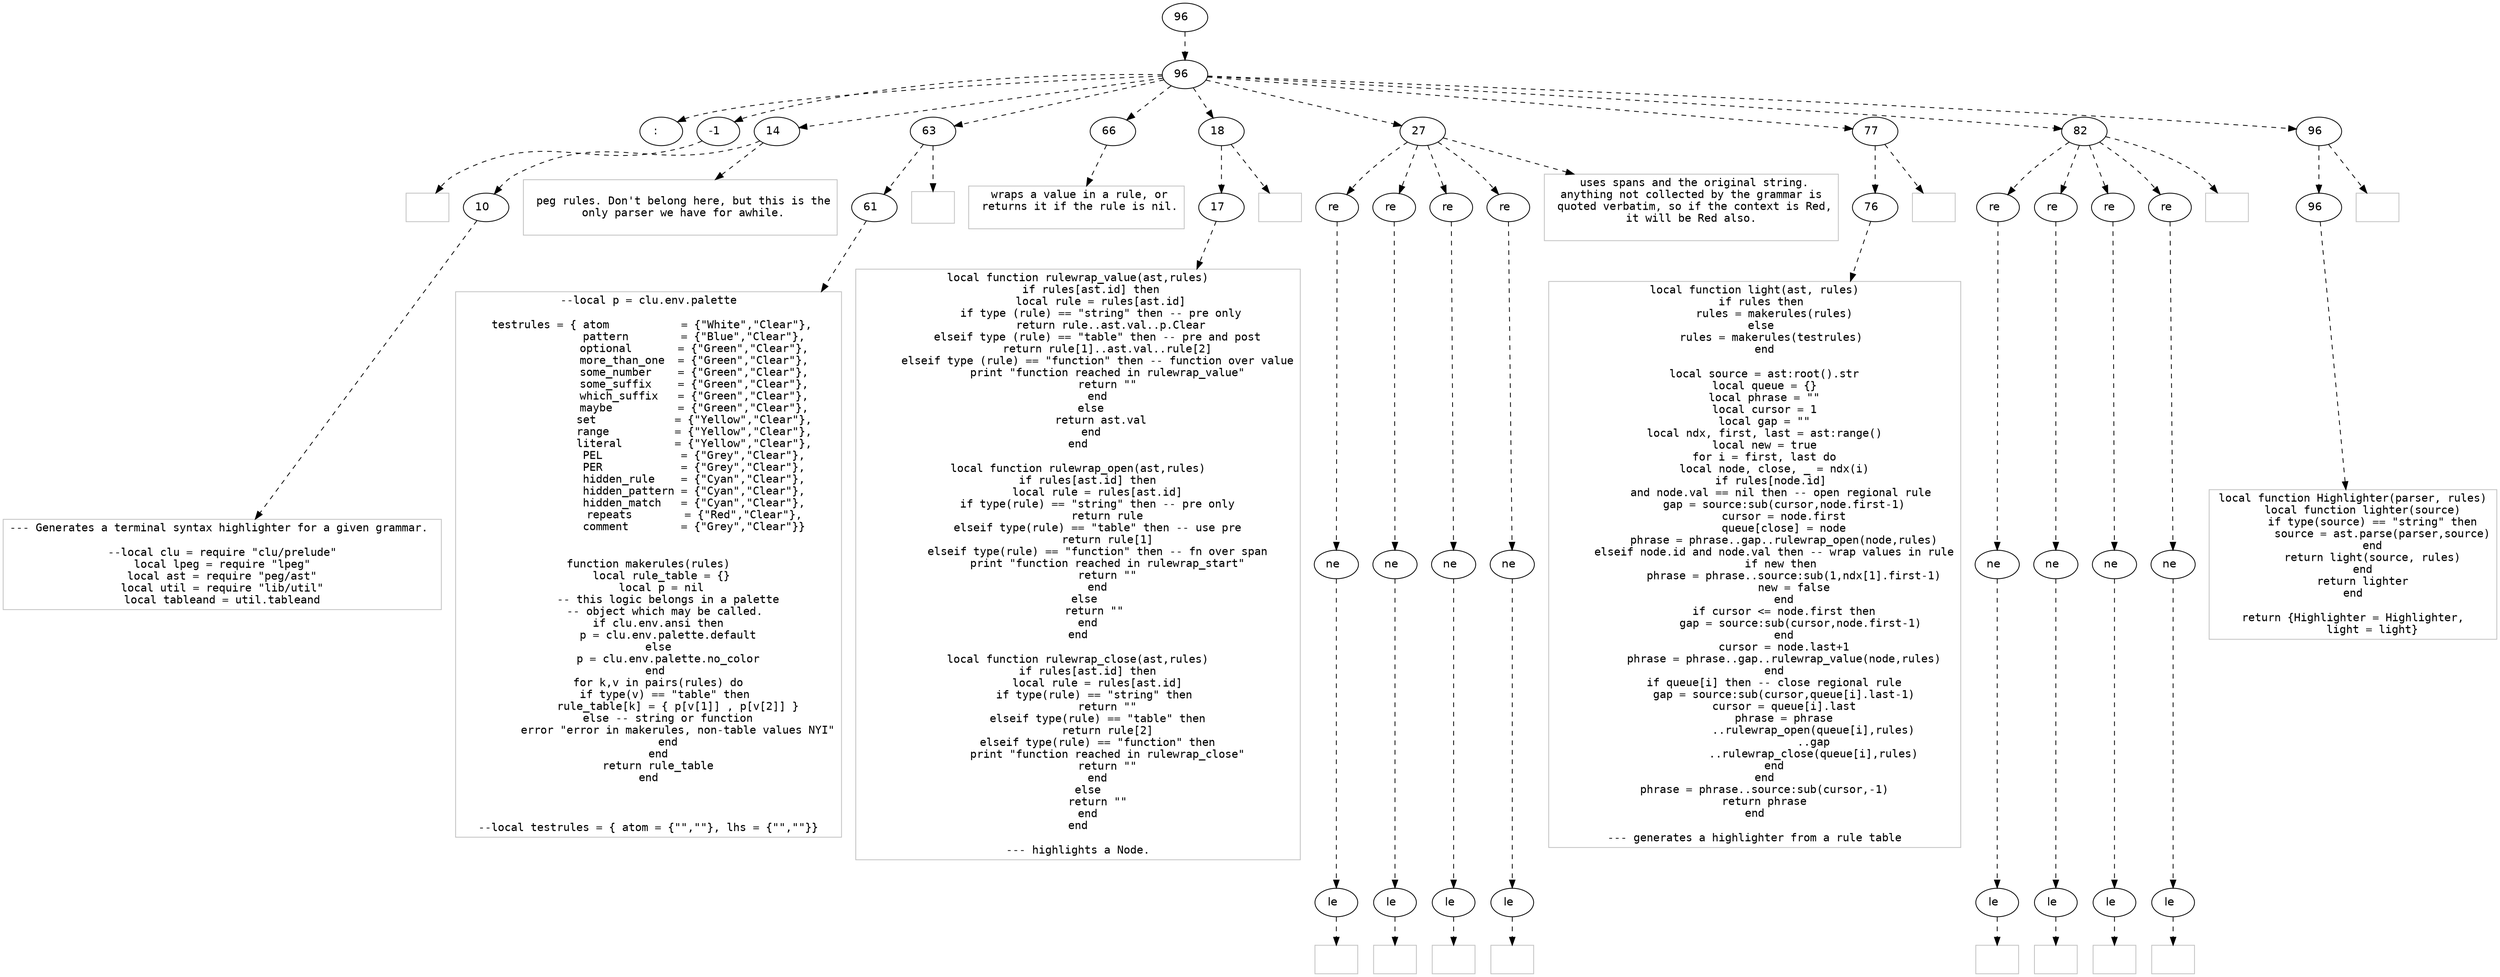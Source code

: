digraph hierarchy {

node [fontname=Helvetica]
edge [style=dashed]

doc_0 [label="96  "]

doc_0 -> { section_1}
{rank=same; section_1}

section_1 [label="96  "]

section_1 -> { header_2 block_3 block_4 block_5 block_6 block_7 block_8 block_9 block_10 block_11}
{rank=same; header_2 block_3 block_4 block_5 block_6 block_7 block_8 block_9 block_10 block_11}

header_2 [label=":   "]
block_3 [label="-1  "]
block_4 [label="14  "]
block_5 [label="63  "]
block_6 [label="66  "]
block_7 [label="18  "]
block_8 [label="27  "]
block_9 [label="77  "]
block_10 [label="82  "]
block_11 [label="96  "]


block_3 -> leaf_12
leaf_12  [color=Gray,shape=rectangle,fontname=Inconsolata,label=""]block_4 -> { codeblock_13}
{rank=same; codeblock_13}

codeblock_13 [label="10  "]


codeblock_13 -> leaf_14
leaf_14  [color=Gray,shape=rectangle,fontname=Inconsolata,label="--- Generates a terminal syntax highlighter for a given grammar. 

--local clu = require \"clu/prelude\"
local lpeg = require \"lpeg\"
local ast = require \"peg/ast\"
local util = require \"lib/util\"
local tableand = util.tableand
"]
block_4 -> leaf_15
leaf_15  [color=Gray,shape=rectangle,fontname=Inconsolata,label="
 peg rules. Don't belong here, but this is the
 only parser we have for awhile.

"]block_5 -> { codeblock_16}
{rank=same; codeblock_16}

codeblock_16 [label="61  "]


codeblock_16 -> leaf_17
leaf_17  [color=Gray,shape=rectangle,fontname=Inconsolata,label="--local p = clu.env.palette

 testrules = { atom           = {\"White\",\"Clear\"},
              pattern        = {\"Blue\",\"Clear\"},
              optional       = {\"Green\",\"Clear\"},
              more_than_one  = {\"Green\",\"Clear\"},
              some_number    = {\"Green\",\"Clear\"},
              some_suffix    = {\"Green\",\"Clear\"},
              which_suffix   = {\"Green\",\"Clear\"},
              maybe          = {\"Green\",\"Clear\"},
              set            = {\"Yellow\",\"Clear\"},
              range          = {\"Yellow\",\"Clear\"},
              literal        = {\"Yellow\",\"Clear\"},
              PEL            = {\"Grey\",\"Clear\"},
              PER            = {\"Grey\",\"Clear\"},
              hidden_rule    = {\"Cyan\",\"Clear\"},
              hidden_pattern = {\"Cyan\",\"Clear\"},
              hidden_match   = {\"Cyan\",\"Clear\"},
              repeats        = {\"Red\",\"Clear\"},
              comment        = {\"Grey\",\"Clear\"}}


function makerules(rules)
    local rule_table = {}
    local p = nil
       -- this logic belongs in a palette 
      -- object which may be called. 
    if clu.env.ansi then 
      p = clu.env.palette.default
   else
      p = clu.env.palette.no_color
   end 
   for k,v in pairs(rules) do
      if type(v) == \"table\" then 
         rule_table[k] = { p[v[1]] , p[v[2]] }
      else -- string or function
         error \"error in makerules, non-table values NYI\"
      end
   end
   return rule_table
end



--local testrules = { atom = {\"\",\"\"}, lhs = {\"\",\"\"}}
"]
block_5 -> leaf_18
leaf_18  [color=Gray,shape=rectangle,fontname=Inconsolata,label="

"]
block_6 -> leaf_19
leaf_19  [color=Gray,shape=rectangle,fontname=Inconsolata,label=" wraps a value in a rule, or
 returns it if the rule is nil.

"]block_7 -> { codeblock_20}
{rank=same; codeblock_20}

codeblock_20 [label="17  "]


codeblock_20 -> leaf_21
leaf_21  [color=Gray,shape=rectangle,fontname=Inconsolata,label="local function rulewrap_value(ast,rules)
    if rules[ast.id] then
       local rule = rules[ast.id]
       if type (rule) == \"string\" then -- pre only
          return rule..ast.val..p.Clear
      elseif type (rule) == \"table\" then -- pre and post
         return rule[1]..ast.val..rule[2]
      elseif type (rule) == \"function\" then -- function over value
         print \"function reached in rulewrap_value\"
         return \"\"
      end
    else
       return ast.val
    end
end

local function rulewrap_open(ast,rules)
   if rules[ast.id] then
      local rule = rules[ast.id]
      if type(rule) == \"string\" then -- pre only
         return rule
      elseif type(rule) == \"table\" then -- use pre
         return rule[1]
      elseif type(rule) == \"function\" then -- fn over span
         print \"function reached in rulewrap_start\"
         return \"\"
      end
   else 
      return \"\" 
   end
end

local function rulewrap_close(ast,rules)
   if rules[ast.id] then
      local rule = rules[ast.id]
      if type(rule) == \"string\" then 
         return \"\"
      elseif type(rule) == \"table\" then
         return rule[2]
      elseif type(rule) == \"function\" then
         print \"function reached in rulewrap_close\"
         return \"\"
      end
   else
      return \"\"
   end
end

--- highlights a Node.
"]
block_7 -> leaf_22
leaf_22  [color=Gray,shape=rectangle,fontname=Inconsolata,label="
"]block_8 -> { structure_23 structure_24 structure_25 structure_26}
{rank=same; structure_23 structure_24 structure_25 structure_26}

structure_23 [label="re  "]
structure_24 [label="re  "]
structure_25 [label="re  "]
structure_26 [label="re  "]

structure_23 -> { handleline_27}
{rank=same; handleline_27}

handleline_27 [label="ne  "]

handleline_27 -> { handle_28}
{rank=same; handle_28}

handle_28 [label="le  "]


handle_28 -> leaf_29
leaf_29  [color=Gray,shape=rectangle,fontname=Inconsolata,label=""]structure_24 -> { handleline_30}
{rank=same; handleline_30}

handleline_30 [label="ne  "]

handleline_30 -> { handle_31}
{rank=same; handle_31}

handle_31 [label="le  "]


handle_31 -> leaf_32
leaf_32  [color=Gray,shape=rectangle,fontname=Inconsolata,label=""]structure_25 -> { handleline_33}
{rank=same; handleline_33}

handleline_33 [label="ne  "]

handleline_33 -> { handle_34}
{rank=same; handle_34}

handle_34 [label="le  "]


handle_34 -> leaf_35
leaf_35  [color=Gray,shape=rectangle,fontname=Inconsolata,label=""]structure_26 -> { handleline_36}
{rank=same; handleline_36}

handleline_36 [label="ne  "]

handleline_36 -> { handle_37}
{rank=same; handle_37}

handle_37 [label="le  "]


handle_37 -> leaf_38
leaf_38  [color=Gray,shape=rectangle,fontname=Inconsolata,label=""]
block_8 -> leaf_39
leaf_39  [color=Gray,shape=rectangle,fontname=Inconsolata,label=" uses spans and the original string.
 anything not collected by the grammar is 
 quoted verbatim, so if the context is Red,
 it will be Red also. 

"]block_9 -> { codeblock_40}
{rank=same; codeblock_40}

codeblock_40 [label="76  "]


codeblock_40 -> leaf_41
leaf_41  [color=Gray,shape=rectangle,fontname=Inconsolata,label="local function light(ast, rules)
   if rules then 
      rules = makerules(rules)
   else 
      rules = makerules(testrules) 
   end

   local source = ast:root().str
   local queue = {}
   local phrase = \"\"
   local cursor = 1
   local gap = \"\"
   local ndx, first, last = ast:range()
   local new = true
   for i = first, last do
      local node, close, _ = ndx(i)
      if rules[node.id] 
        and node.val == nil then -- open regional rule
         gap = source:sub(cursor,node.first-1)
         cursor = node.first
         queue[close] = node
         phrase = phrase..gap..rulewrap_open(node,rules)
      elseif node.id and node.val then -- wrap values in rule
         if new then 
            phrase = phrase..source:sub(1,ndx[1].first-1)
            new = false
         end
         if cursor <= node.first then
              gap = source:sub(cursor,node.first-1)
         end
         cursor = node.last+1
         phrase = phrase..gap..rulewrap_value(node,rules)
      end
      if queue[i] then -- close regional rule
         gap = source:sub(cursor,queue[i].last-1)
         cursor = queue[i].last
         phrase = phrase
                  ..rulewrap_open(queue[i],rules)
                  ..gap
                  ..rulewrap_close(queue[i],rules)
      end
   end
   phrase = phrase..source:sub(cursor,-1)
   return phrase
end

--- generates a highlighter from a rule table
"]
block_9 -> leaf_42
leaf_42  [color=Gray,shape=rectangle,fontname=Inconsolata,label="
"]block_10 -> { structure_43 structure_44 structure_45 structure_46}
{rank=same; structure_43 structure_44 structure_45 structure_46}

structure_43 [label="re  "]
structure_44 [label="re  "]
structure_45 [label="re  "]
structure_46 [label="re  "]

structure_43 -> { handleline_47}
{rank=same; handleline_47}

handleline_47 [label="ne  "]

handleline_47 -> { handle_48}
{rank=same; handle_48}

handle_48 [label="le  "]


handle_48 -> leaf_49
leaf_49  [color=Gray,shape=rectangle,fontname=Inconsolata,label=""]structure_44 -> { handleline_50}
{rank=same; handleline_50}

handleline_50 [label="ne  "]

handleline_50 -> { handle_51}
{rank=same; handle_51}

handle_51 [label="le  "]


handle_51 -> leaf_52
leaf_52  [color=Gray,shape=rectangle,fontname=Inconsolata,label=""]structure_45 -> { handleline_53}
{rank=same; handleline_53}

handleline_53 [label="ne  "]

handleline_53 -> { handle_54}
{rank=same; handle_54}

handle_54 [label="le  "]


handle_54 -> leaf_55
leaf_55  [color=Gray,shape=rectangle,fontname=Inconsolata,label=""]structure_46 -> { handleline_56}
{rank=same; handleline_56}

handleline_56 [label="ne  "]

handleline_56 -> { handle_57}
{rank=same; handle_57}

handle_57 [label="le  "]


handle_57 -> leaf_58
leaf_58  [color=Gray,shape=rectangle,fontname=Inconsolata,label=""]
block_10 -> leaf_59
leaf_59  [color=Gray,shape=rectangle,fontname=Inconsolata,label="
"]block_11 -> { codeblock_60}
{rank=same; codeblock_60}

codeblock_60 [label="96  "]


codeblock_60 -> leaf_61
leaf_61  [color=Gray,shape=rectangle,fontname=Inconsolata,label="local function Highlighter(parser, rules)
   local function lighter(source)
      if type(source) == \"string\" then
         source = ast.parse(parser,source)
      end
      return light(source, rules)
   end
   return lighter
end

return {Highlighter = Highlighter,
      light = light}
"]
block_11 -> leaf_62
leaf_62  [color=Gray,shape=rectangle,fontname=Inconsolata,label="
"]
}
